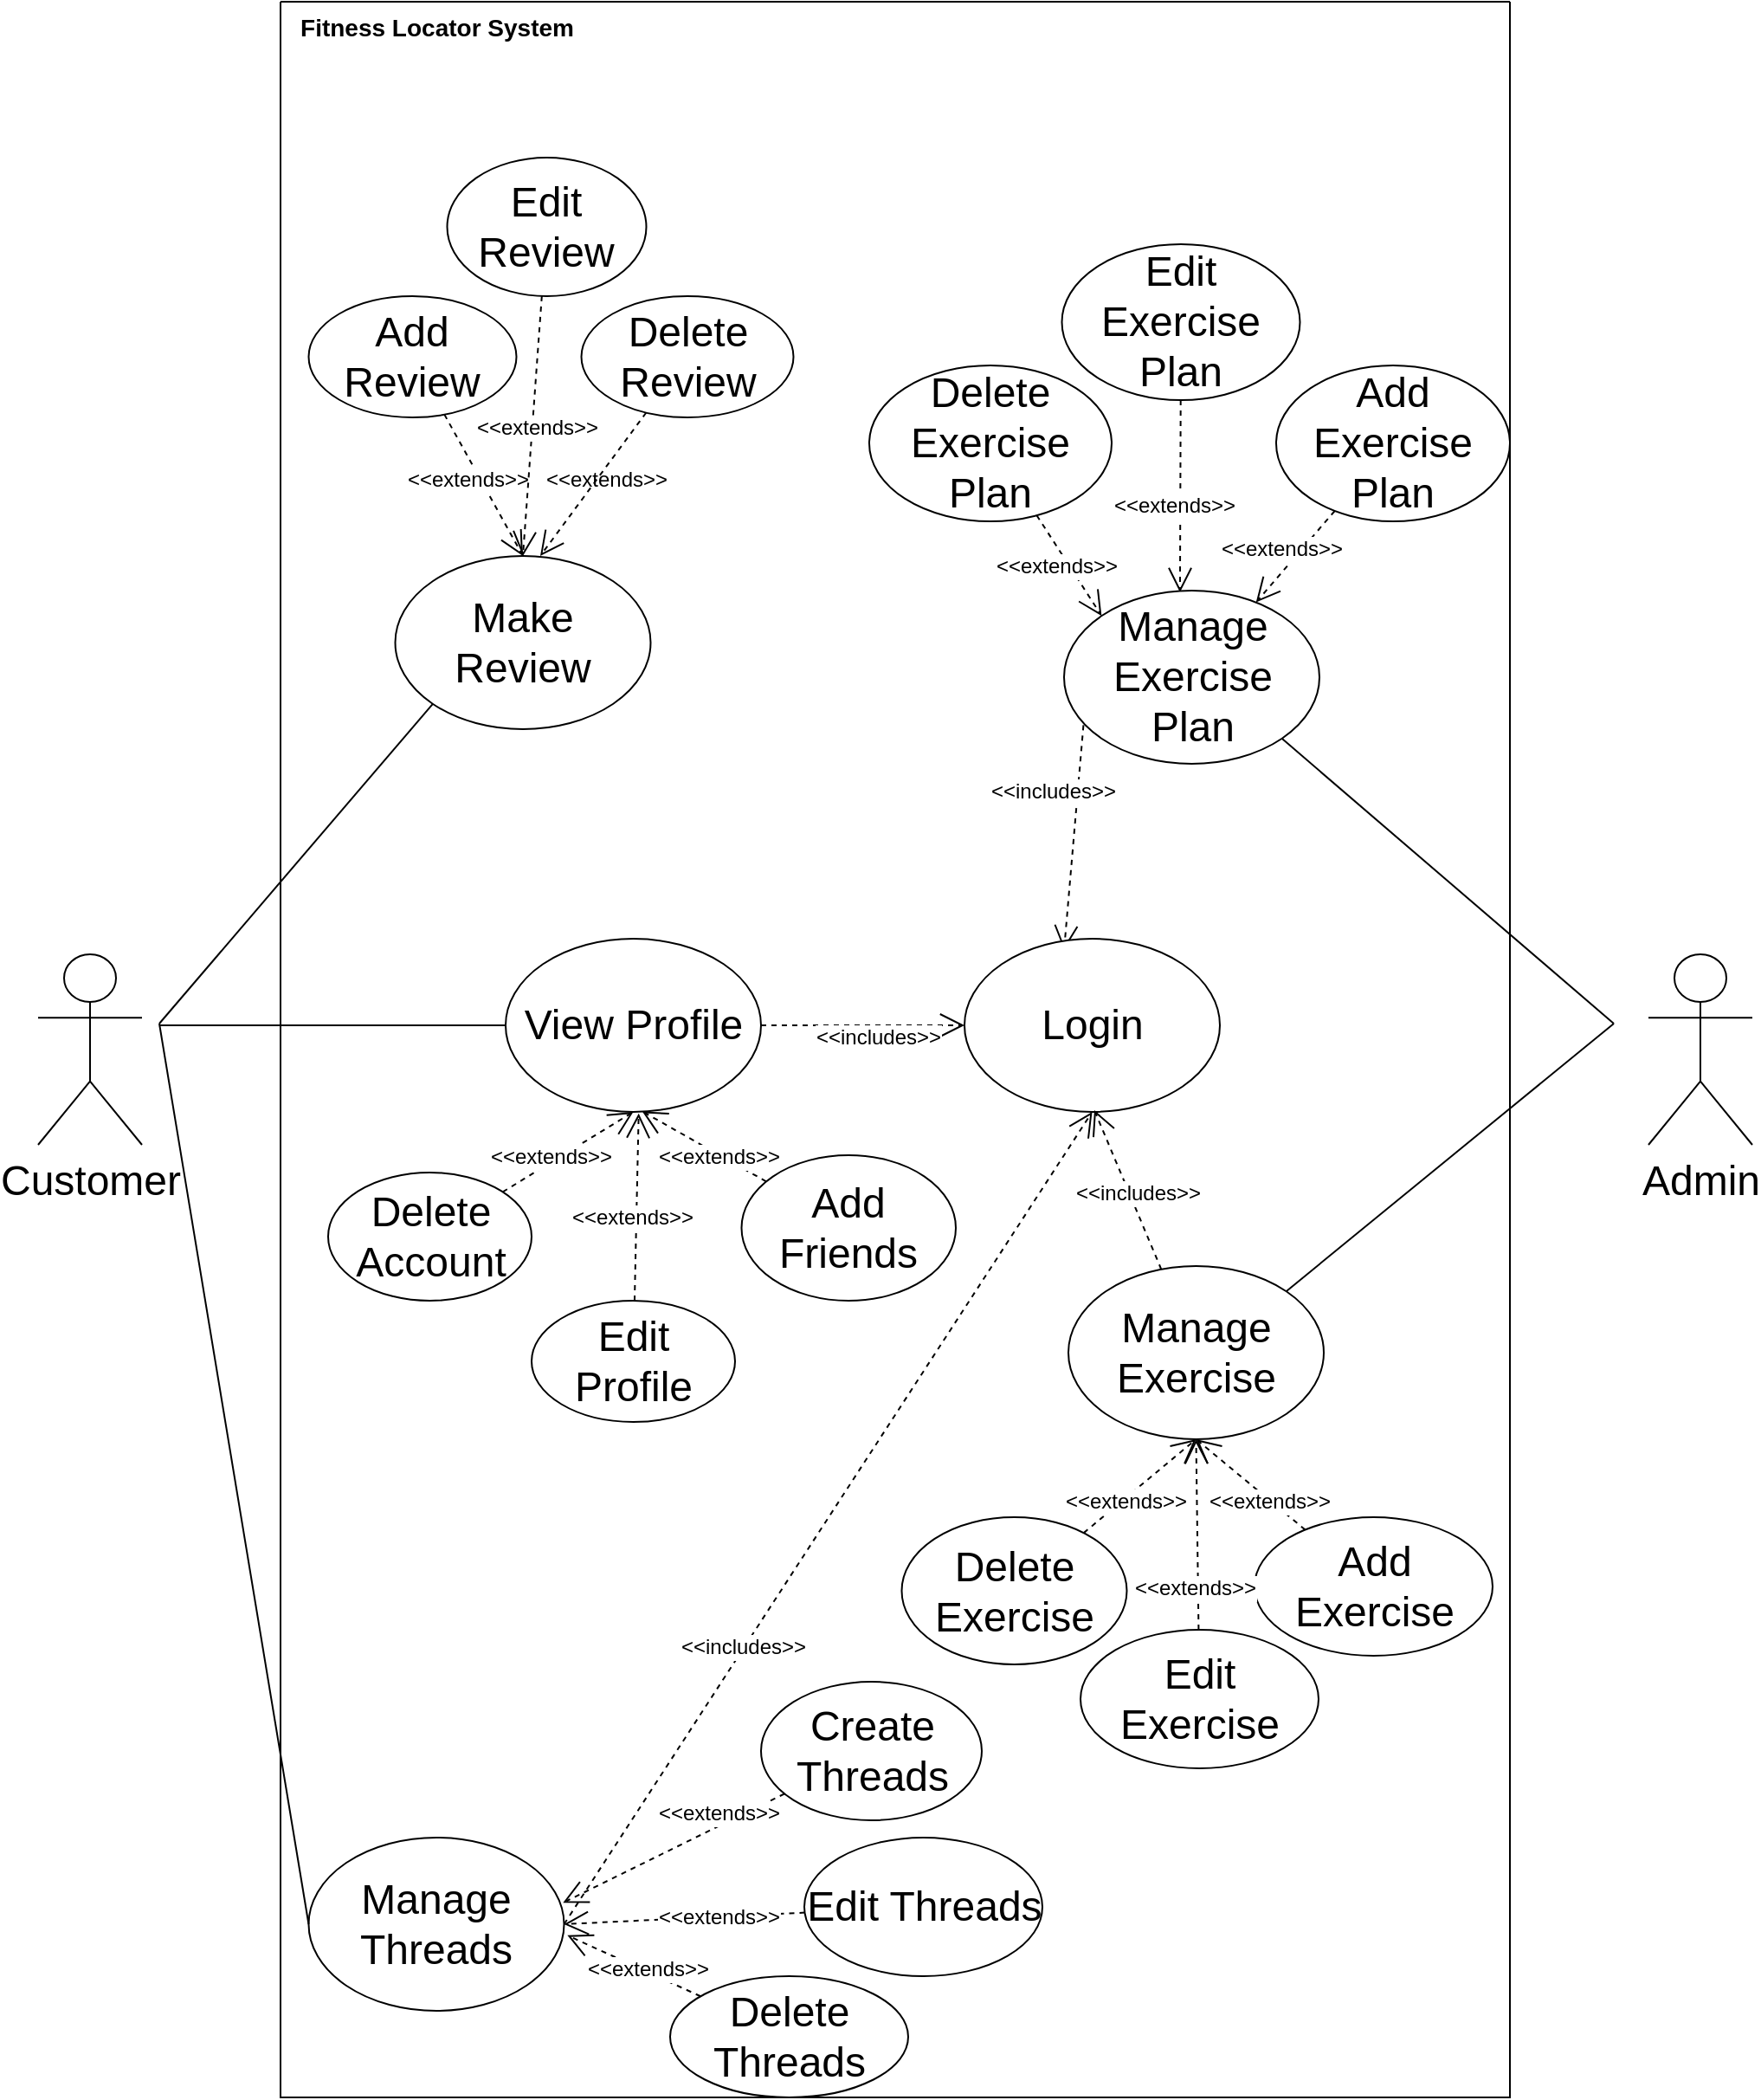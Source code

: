<mxfile version="20.8.13" type="device"><diagram name="Page-1" id="tRVtwV_-hVj9FFuP8jer"><mxGraphModel dx="1613" dy="656" grid="1" gridSize="10" guides="1" tooltips="1" connect="1" arrows="1" fold="1" page="1" pageScale="1" pageWidth="1169" pageHeight="1654" background="#ffffff" math="0" shadow="0"><root><mxCell id="0"/><mxCell id="1" parent="0"/><mxCell id="KAcp0YfM9wprWLXqT_AD-33" style="edgeStyle=none;shape=connector;rounded=0;orthogonalLoop=1;jettySize=auto;html=1;entryX=0;entryY=0.5;entryDx=0;entryDy=0;labelBackgroundColor=default;strokeColor=default;fontFamily=Helvetica;fontSize=24;fontColor=default;endArrow=none;" parent="1" target="SOyM_Y426K33glpWKXul-22" edge="1"><mxGeometry relative="1" as="geometry"><mxPoint x="150" y="631" as="sourcePoint"/></mxGeometry></mxCell><mxCell id="KAcp0YfM9wprWLXqT_AD-1" value="&lt;font style=&quot;font-size: 24px;&quot;&gt;Customer&lt;/font&gt;" style="shape=umlActor;verticalLabelPosition=bottom;verticalAlign=top;html=1;outlineConnect=0;" parent="1" vertex="1"><mxGeometry x="80" y="590" width="60" height="110" as="geometry"/></mxCell><mxCell id="KAcp0YfM9wprWLXqT_AD-2" value="" style="swimlane;startSize=0;movable=1;resizable=1;rotatable=1;deletable=1;editable=1;connectable=1;" parent="1" vertex="1"><mxGeometry x="220" y="40" width="710" height="1210" as="geometry"><mxRectangle x="250" y="170" width="50" height="40" as="alternateBounds"/></mxGeometry></mxCell><mxCell id="oe7CHUXL2gUd0-5IHiig-21" style="edgeStyle=none;shape=connector;rounded=0;orthogonalLoop=1;jettySize=auto;html=1;entryX=0;entryY=0;entryDx=0;entryDy=0;dashed=1;labelBackgroundColor=default;strokeColor=default;fontFamily=Helvetica;fontSize=24;fontColor=default;endArrow=open;endSize=12;" parent="KAcp0YfM9wprWLXqT_AD-2" source="KAcp0YfM9wprWLXqT_AD-12" target="KAcp0YfM9wprWLXqT_AD-25" edge="1"><mxGeometry relative="1" as="geometry"/></mxCell><mxCell id="KAcp0YfM9wprWLXqT_AD-12" value="Delete Exercise Plan" style="ellipse;whiteSpace=wrap;html=1;fontSize=24;" parent="KAcp0YfM9wprWLXqT_AD-2" vertex="1"><mxGeometry x="340" y="210" width="140" height="90" as="geometry"/></mxCell><mxCell id="oe7CHUXL2gUd0-5IHiig-20" style="edgeStyle=none;shape=connector;rounded=0;orthogonalLoop=1;jettySize=auto;html=1;entryX=0.454;entryY=0.01;entryDx=0;entryDy=0;dashed=1;labelBackgroundColor=default;strokeColor=default;fontFamily=Helvetica;fontSize=24;fontColor=default;endArrow=open;endSize=12;entryPerimeter=0;" parent="KAcp0YfM9wprWLXqT_AD-2" source="KAcp0YfM9wprWLXqT_AD-14" target="KAcp0YfM9wprWLXqT_AD-25" edge="1"><mxGeometry relative="1" as="geometry"/></mxCell><mxCell id="KAcp0YfM9wprWLXqT_AD-14" value="Edit Exercise Plan" style="ellipse;whiteSpace=wrap;html=1;fontSize=24;" parent="KAcp0YfM9wprWLXqT_AD-2" vertex="1"><mxGeometry x="451.25" y="140" width="137.5" height="90" as="geometry"/></mxCell><mxCell id="KAcp0YfM9wprWLXqT_AD-16" value="Make &lt;br&gt;Review" style="ellipse;whiteSpace=wrap;html=1;fontSize=24;" parent="KAcp0YfM9wprWLXqT_AD-2" vertex="1"><mxGeometry x="66.25" y="320" width="147.5" height="100" as="geometry"/></mxCell><mxCell id="oe7CHUXL2gUd0-5IHiig-1" style="edgeStyle=none;shape=connector;rounded=0;orthogonalLoop=1;jettySize=auto;html=1;entryX=0.5;entryY=0;entryDx=0;entryDy=0;dashed=1;labelBackgroundColor=default;strokeColor=default;fontFamily=Helvetica;fontSize=24;fontColor=default;endArrow=open;endSize=12;" parent="KAcp0YfM9wprWLXqT_AD-2" source="KAcp0YfM9wprWLXqT_AD-18" target="KAcp0YfM9wprWLXqT_AD-16" edge="1"><mxGeometry relative="1" as="geometry"/></mxCell><mxCell id="KAcp0YfM9wprWLXqT_AD-18" value="Add Review" style="ellipse;whiteSpace=wrap;html=1;fontSize=24;" parent="KAcp0YfM9wprWLXqT_AD-2" vertex="1"><mxGeometry x="16.25" y="170" width="120" height="70" as="geometry"/></mxCell><mxCell id="KAcp0YfM9wprWLXqT_AD-17" value="Delete Review" style="ellipse;whiteSpace=wrap;html=1;fontSize=24;" parent="KAcp0YfM9wprWLXqT_AD-2" vertex="1"><mxGeometry x="173.75" y="170" width="122.5" height="70" as="geometry"/></mxCell><mxCell id="SOyM_Y426K33glpWKXul-27" style="edgeStyle=none;shape=connector;rounded=0;orthogonalLoop=1;jettySize=auto;html=1;exitX=0.076;exitY=0.777;exitDx=0;exitDy=0;entryX=0.39;entryY=0.065;entryDx=0;entryDy=0;entryPerimeter=0;dashed=1;labelBackgroundColor=default;strokeColor=default;fontFamily=Helvetica;fontSize=11;fontColor=default;endArrow=open;endSize=12;exitPerimeter=0;" parent="KAcp0YfM9wprWLXqT_AD-2" source="KAcp0YfM9wprWLXqT_AD-25" target="SOyM_Y426K33glpWKXul-16" edge="1"><mxGeometry relative="1" as="geometry"/></mxCell><mxCell id="KAcp0YfM9wprWLXqT_AD-25" value="Manage Exercise Plan" style="ellipse;whiteSpace=wrap;html=1;fontSize=24;" parent="KAcp0YfM9wprWLXqT_AD-2" vertex="1"><mxGeometry x="452.5" y="340" width="147.5" height="100" as="geometry"/></mxCell><mxCell id="oe7CHUXL2gUd0-5IHiig-14" style="edgeStyle=none;shape=connector;rounded=0;orthogonalLoop=1;jettySize=auto;html=1;entryX=0.5;entryY=1;entryDx=0;entryDy=0;dashed=1;labelBackgroundColor=default;strokeColor=default;fontFamily=Helvetica;fontSize=24;fontColor=default;endArrow=open;endSize=12;" parent="KAcp0YfM9wprWLXqT_AD-2" source="KAcp0YfM9wprWLXqT_AD-28" target="KAcp0YfM9wprWLXqT_AD-30" edge="1"><mxGeometry relative="1" as="geometry"/></mxCell><mxCell id="KAcp0YfM9wprWLXqT_AD-28" value="Edit Exercise" style="ellipse;whiteSpace=wrap;html=1;fontSize=24;" parent="KAcp0YfM9wprWLXqT_AD-2" vertex="1"><mxGeometry x="462" y="940" width="137.5" height="80" as="geometry"/></mxCell><mxCell id="oe7CHUXL2gUd0-5IHiig-13" style="edgeStyle=none;shape=connector;rounded=0;orthogonalLoop=1;jettySize=auto;html=1;entryX=0.5;entryY=1;entryDx=0;entryDy=0;dashed=1;labelBackgroundColor=default;strokeColor=default;fontFamily=Helvetica;fontSize=24;fontColor=default;endArrow=open;endSize=12;" parent="KAcp0YfM9wprWLXqT_AD-2" source="KAcp0YfM9wprWLXqT_AD-29" target="KAcp0YfM9wprWLXqT_AD-30" edge="1"><mxGeometry relative="1" as="geometry"/></mxCell><mxCell id="KAcp0YfM9wprWLXqT_AD-29" value="Delete Exercise" style="ellipse;whiteSpace=wrap;html=1;fontSize=24;" parent="KAcp0YfM9wprWLXqT_AD-2" vertex="1"><mxGeometry x="358.75" y="875" width="130" height="85" as="geometry"/></mxCell><mxCell id="KAcp0YfM9wprWLXqT_AD-30" value="Manage Exercise" style="ellipse;whiteSpace=wrap;html=1;fontSize=24;" parent="KAcp0YfM9wprWLXqT_AD-2" vertex="1"><mxGeometry x="455" y="730" width="147.5" height="100" as="geometry"/></mxCell><mxCell id="SOyM_Y426K33glpWKXul-59" style="edgeStyle=none;shape=connector;rounded=0;orthogonalLoop=1;jettySize=auto;html=1;entryX=0.5;entryY=1;entryDx=0;entryDy=0;dashed=1;labelBackgroundColor=default;strokeColor=default;fontFamily=Helvetica;fontSize=11;fontColor=default;endArrow=open;endSize=12;exitX=1;exitY=0.5;exitDx=0;exitDy=0;" parent="KAcp0YfM9wprWLXqT_AD-2" source="KAcp0YfM9wprWLXqT_AD-42" target="SOyM_Y426K33glpWKXul-16" edge="1"><mxGeometry relative="1" as="geometry"/></mxCell><mxCell id="KAcp0YfM9wprWLXqT_AD-42" value="Manage Threads" style="ellipse;whiteSpace=wrap;html=1;fontSize=24;" parent="KAcp0YfM9wprWLXqT_AD-2" vertex="1"><mxGeometry x="16.25" y="1060" width="147.5" height="100" as="geometry"/></mxCell><mxCell id="KAcp0YfM9wprWLXqT_AD-43" value="Edit Threads" style="ellipse;whiteSpace=wrap;html=1;fontSize=24;" parent="KAcp0YfM9wprWLXqT_AD-2" vertex="1"><mxGeometry x="302.5" y="1060" width="137.5" height="80" as="geometry"/></mxCell><mxCell id="oe7CHUXL2gUd0-5IHiig-9" style="edgeStyle=none;shape=connector;rounded=0;orthogonalLoop=1;jettySize=auto;html=1;entryX=1.013;entryY=0.564;entryDx=0;entryDy=0;entryPerimeter=0;dashed=1;labelBackgroundColor=default;strokeColor=default;fontFamily=Helvetica;fontSize=24;fontColor=default;endArrow=open;endSize=12;" parent="KAcp0YfM9wprWLXqT_AD-2" source="KAcp0YfM9wprWLXqT_AD-44" target="KAcp0YfM9wprWLXqT_AD-42" edge="1"><mxGeometry relative="1" as="geometry"/></mxCell><mxCell id="KAcp0YfM9wprWLXqT_AD-44" value="Delete Threads" style="ellipse;whiteSpace=wrap;html=1;fontSize=24;" parent="KAcp0YfM9wprWLXqT_AD-2" vertex="1"><mxGeometry x="225" y="1140" width="137.5" height="70" as="geometry"/></mxCell><mxCell id="KAcp0YfM9wprWLXqT_AD-125" value="&lt;font style=&quot;font-size: 14px;&quot;&gt;&lt;b&gt;Fitness Locator System&lt;/b&gt;&lt;/font&gt;" style="text;html=1;align=center;verticalAlign=middle;resizable=0;points=[];autosize=1;strokeColor=none;fillColor=none;fontSize=12;fontFamily=Helvetica;fontColor=default;" parent="KAcp0YfM9wprWLXqT_AD-2" vertex="1"><mxGeometry width="180" height="30" as="geometry"/></mxCell><mxCell id="oe7CHUXL2gUd0-5IHiig-7" style="edgeStyle=none;shape=connector;rounded=0;orthogonalLoop=1;jettySize=auto;html=1;entryX=0.996;entryY=0.376;entryDx=0;entryDy=0;dashed=1;labelBackgroundColor=default;strokeColor=default;fontFamily=Helvetica;fontSize=24;fontColor=default;endArrow=open;endSize=12;entryPerimeter=0;" parent="KAcp0YfM9wprWLXqT_AD-2" source="SOyM_Y426K33glpWKXul-1" target="KAcp0YfM9wprWLXqT_AD-42" edge="1"><mxGeometry relative="1" as="geometry"/></mxCell><mxCell id="SOyM_Y426K33glpWKXul-1" value="Create&lt;br&gt;Threads" style="ellipse;whiteSpace=wrap;html=1;fontSize=24;" parent="KAcp0YfM9wprWLXqT_AD-2" vertex="1"><mxGeometry x="277.5" y="970" width="127.5" height="80" as="geometry"/></mxCell><mxCell id="oe7CHUXL2gUd0-5IHiig-15" style="edgeStyle=none;shape=connector;rounded=0;orthogonalLoop=1;jettySize=auto;html=1;entryX=0.5;entryY=1;entryDx=0;entryDy=0;dashed=1;labelBackgroundColor=default;strokeColor=default;fontFamily=Helvetica;fontSize=24;fontColor=default;endArrow=open;endSize=12;" parent="KAcp0YfM9wprWLXqT_AD-2" source="SOyM_Y426K33glpWKXul-6" target="KAcp0YfM9wprWLXqT_AD-30" edge="1"><mxGeometry relative="1" as="geometry"/></mxCell><mxCell id="SOyM_Y426K33glpWKXul-6" value="Add Exercise" style="ellipse;whiteSpace=wrap;html=1;fontSize=24;" parent="KAcp0YfM9wprWLXqT_AD-2" vertex="1"><mxGeometry x="562.5" y="875" width="137.5" height="80" as="geometry"/></mxCell><mxCell id="SOyM_Y426K33glpWKXul-9" value="Edit Review" style="ellipse;whiteSpace=wrap;html=1;fontSize=24;" parent="KAcp0YfM9wprWLXqT_AD-2" vertex="1"><mxGeometry x="96.25" y="90" width="115" height="80" as="geometry"/></mxCell><mxCell id="SOyM_Y426K33glpWKXul-16" value="Login" style="ellipse;whiteSpace=wrap;html=1;fontSize=24;" parent="KAcp0YfM9wprWLXqT_AD-2" vertex="1"><mxGeometry x="395" y="541" width="147.5" height="100" as="geometry"/></mxCell><mxCell id="SOyM_Y426K33glpWKXul-28" style="edgeStyle=none;shape=connector;rounded=0;orthogonalLoop=1;jettySize=auto;html=1;entryX=0;entryY=0.5;entryDx=0;entryDy=0;dashed=1;labelBackgroundColor=default;strokeColor=default;fontFamily=Helvetica;fontSize=11;fontColor=default;endArrow=open;endSize=12;" parent="KAcp0YfM9wprWLXqT_AD-2" source="SOyM_Y426K33glpWKXul-22" target="SOyM_Y426K33glpWKXul-16" edge="1"><mxGeometry relative="1" as="geometry"/></mxCell><mxCell id="SOyM_Y426K33glpWKXul-22" value="View Profile" style="ellipse;whiteSpace=wrap;html=1;fontSize=24;" parent="KAcp0YfM9wprWLXqT_AD-2" vertex="1"><mxGeometry x="130" y="541" width="147.5" height="100" as="geometry"/></mxCell><mxCell id="oe7CHUXL2gUd0-5IHiig-19" style="edgeStyle=none;shape=connector;rounded=0;orthogonalLoop=1;jettySize=auto;html=1;dashed=1;labelBackgroundColor=default;strokeColor=default;fontFamily=Helvetica;fontSize=24;fontColor=default;endArrow=open;endSize=12;" parent="KAcp0YfM9wprWLXqT_AD-2" source="SOyM_Y426K33glpWKXul-23" target="KAcp0YfM9wprWLXqT_AD-25" edge="1"><mxGeometry relative="1" as="geometry"/></mxCell><mxCell id="SOyM_Y426K33glpWKXul-23" value="Add Exercise Plan" style="ellipse;whiteSpace=wrap;html=1;fontSize=24;" parent="KAcp0YfM9wprWLXqT_AD-2" vertex="1"><mxGeometry x="575" y="210" width="135" height="90" as="geometry"/></mxCell><mxCell id="SOyM_Y426K33glpWKXul-61" style="edgeStyle=none;shape=connector;rounded=0;orthogonalLoop=1;jettySize=auto;html=1;entryX=0.5;entryY=1;entryDx=0;entryDy=0;dashed=1;labelBackgroundColor=default;strokeColor=default;fontFamily=Helvetica;fontSize=11;fontColor=default;endArrow=open;endSize=12;" parent="KAcp0YfM9wprWLXqT_AD-2" source="SOyM_Y426K33glpWKXul-31" target="SOyM_Y426K33glpWKXul-22" edge="1"><mxGeometry relative="1" as="geometry"/></mxCell><mxCell id="SOyM_Y426K33glpWKXul-31" value="Delete Account" style="ellipse;whiteSpace=wrap;html=1;fontSize=24;" parent="KAcp0YfM9wprWLXqT_AD-2" vertex="1"><mxGeometry x="27.5" y="676" width="117.5" height="74" as="geometry"/></mxCell><mxCell id="SOyM_Y426K33glpWKXul-32" value="Edit Profile" style="ellipse;whiteSpace=wrap;html=1;fontSize=24;" parent="KAcp0YfM9wprWLXqT_AD-2" vertex="1"><mxGeometry x="145" y="750" width="117.5" height="70" as="geometry"/></mxCell><mxCell id="SOyM_Y426K33glpWKXul-33" value="Add Friends" style="ellipse;whiteSpace=wrap;html=1;fontSize=24;" parent="KAcp0YfM9wprWLXqT_AD-2" vertex="1"><mxGeometry x="266.25" y="666" width="123.75" height="84" as="geometry"/></mxCell><mxCell id="SOyM_Y426K33glpWKXul-50" value="&amp;lt;&amp;lt;includes&amp;gt;&amp;gt;" style="edgeLabel;html=1;align=center;verticalAlign=middle;resizable=0;points=[];fontSize=12;fontFamily=Helvetica;fontColor=default;" parent="KAcp0YfM9wprWLXqT_AD-2" vertex="1" connectable="0"><mxGeometry x="340.005" y="629.996" as="geometry"><mxPoint x="5" y="-32" as="offset"/></mxGeometry></mxCell><mxCell id="SOyM_Y426K33glpWKXul-51" value="&amp;lt;&amp;lt;includes&amp;gt;&amp;gt;" style="edgeLabel;html=1;align=center;verticalAlign=middle;resizable=0;points=[];fontSize=12;fontFamily=Helvetica;fontColor=default;" parent="KAcp0YfM9wprWLXqT_AD-2" vertex="1" connectable="0"><mxGeometry x="386.255" y="439.996" as="geometry"><mxPoint x="59" y="16" as="offset"/></mxGeometry></mxCell><mxCell id="SOyM_Y426K33glpWKXul-60" value="&amp;lt;&amp;lt;includes&amp;gt;&amp;gt;" style="edgeLabel;html=1;align=center;verticalAlign=middle;resizable=0;points=[];fontSize=12;fontFamily=Helvetica;fontColor=default;" parent="KAcp0YfM9wprWLXqT_AD-2" vertex="1" connectable="0"><mxGeometry x="157.505" y="429.996" as="geometry"><mxPoint x="109" y="520" as="offset"/></mxGeometry></mxCell><mxCell id="SOyM_Y426K33glpWKXul-63" style="edgeStyle=none;shape=connector;rounded=0;orthogonalLoop=1;jettySize=auto;html=1;dashed=1;labelBackgroundColor=default;strokeColor=default;fontFamily=Helvetica;fontSize=11;fontColor=default;endArrow=open;endSize=12;entryX=0.535;entryY=0.997;entryDx=0;entryDy=0;entryPerimeter=0;" parent="KAcp0YfM9wprWLXqT_AD-2" source="SOyM_Y426K33glpWKXul-33" target="SOyM_Y426K33glpWKXul-22" edge="1"><mxGeometry relative="1" as="geometry"><mxPoint x="215" y="646" as="targetPoint"/></mxGeometry></mxCell><mxCell id="SOyM_Y426K33glpWKXul-62" style="edgeStyle=none;shape=connector;rounded=0;orthogonalLoop=1;jettySize=auto;html=1;dashed=1;labelBackgroundColor=default;strokeColor=default;fontFamily=Helvetica;fontSize=11;fontColor=default;endArrow=open;endSize=12;entryX=0.521;entryY=1.009;entryDx=0;entryDy=0;entryPerimeter=0;" parent="KAcp0YfM9wprWLXqT_AD-2" source="SOyM_Y426K33glpWKXul-32" target="SOyM_Y426K33glpWKXul-22" edge="1"><mxGeometry relative="1" as="geometry"><mxPoint x="206.25" y="646" as="targetPoint"/></mxGeometry></mxCell><mxCell id="SOyM_Y426K33glpWKXul-64" value="&amp;lt;&amp;lt;extends&amp;gt;&amp;gt;" style="edgeLabel;html=1;align=center;verticalAlign=middle;resizable=0;points=[];fontSize=12;fontFamily=Helvetica;fontColor=default;" parent="KAcp0YfM9wprWLXqT_AD-2" vertex="1" connectable="0"><mxGeometry x="147.505" y="640.996" as="geometry"><mxPoint x="8" y="26" as="offset"/></mxGeometry></mxCell><mxCell id="SOyM_Y426K33glpWKXul-65" value="&amp;lt;&amp;lt;extends&amp;gt;&amp;gt;" style="edgeLabel;html=1;align=center;verticalAlign=middle;resizable=0;points=[];fontSize=12;fontFamily=Helvetica;fontColor=default;" parent="KAcp0YfM9wprWLXqT_AD-2" vertex="1" connectable="0"><mxGeometry x="195.005" y="675.996" as="geometry"><mxPoint x="8" y="26" as="offset"/></mxGeometry></mxCell><mxCell id="SOyM_Y426K33glpWKXul-66" value="&amp;lt;&amp;lt;extends&amp;gt;&amp;gt;" style="edgeLabel;html=1;align=center;verticalAlign=middle;resizable=0;points=[];fontSize=12;fontFamily=Helvetica;fontColor=default;" parent="KAcp0YfM9wprWLXqT_AD-2" vertex="1" connectable="0"><mxGeometry x="245.005" y="640.996" as="geometry"><mxPoint x="8" y="26" as="offset"/></mxGeometry></mxCell><mxCell id="oe7CHUXL2gUd0-5IHiig-6" value="&amp;lt;&amp;lt;extends&amp;gt;&amp;gt;" style="edgeLabel;html=1;align=center;verticalAlign=middle;resizable=0;points=[];fontSize=12;fontFamily=Helvetica;fontColor=default;" parent="KAcp0YfM9wprWLXqT_AD-2" vertex="1" connectable="0"><mxGeometry x="100.005" y="249.996" as="geometry"><mxPoint x="8" y="26" as="offset"/></mxGeometry></mxCell><mxCell id="oe7CHUXL2gUd0-5IHiig-8" style="edgeStyle=none;shape=connector;rounded=0;orthogonalLoop=1;jettySize=auto;html=1;dashed=1;labelBackgroundColor=default;strokeColor=default;fontFamily=Helvetica;fontSize=24;fontColor=default;endArrow=open;endSize=12;entryX=1;entryY=0.5;entryDx=0;entryDy=0;" parent="KAcp0YfM9wprWLXqT_AD-2" source="KAcp0YfM9wprWLXqT_AD-43" target="KAcp0YfM9wprWLXqT_AD-42" edge="1"><mxGeometry relative="1" as="geometry"><mxPoint x="298.75" y="1100" as="targetPoint"/></mxGeometry></mxCell><mxCell id="oe7CHUXL2gUd0-5IHiig-10" value="&amp;lt;&amp;lt;extends&amp;gt;&amp;gt;" style="edgeLabel;html=1;align=center;verticalAlign=middle;resizable=0;points=[];fontSize=12;fontFamily=Helvetica;fontColor=default;" parent="KAcp0YfM9wprWLXqT_AD-2" vertex="1" connectable="0"><mxGeometry x="203.755" y="1109.996" as="geometry"><mxPoint x="8" y="26" as="offset"/></mxGeometry></mxCell><mxCell id="oe7CHUXL2gUd0-5IHiig-11" value="&amp;lt;&amp;lt;extends&amp;gt;&amp;gt;" style="edgeLabel;html=1;align=center;verticalAlign=middle;resizable=0;points=[];fontSize=12;fontFamily=Helvetica;fontColor=default;" parent="KAcp0YfM9wprWLXqT_AD-2" vertex="1" connectable="0"><mxGeometry x="245.005" y="1019.996" as="geometry"><mxPoint x="8" y="26" as="offset"/></mxGeometry></mxCell><mxCell id="oe7CHUXL2gUd0-5IHiig-12" value="&amp;lt;&amp;lt;extends&amp;gt;&amp;gt;" style="edgeLabel;html=1;align=center;verticalAlign=middle;resizable=0;points=[];fontSize=12;fontFamily=Helvetica;fontColor=default;" parent="KAcp0YfM9wprWLXqT_AD-2" vertex="1" connectable="0"><mxGeometry x="245.005" y="1079.996" as="geometry"><mxPoint x="8" y="26" as="offset"/></mxGeometry></mxCell><mxCell id="oe7CHUXL2gUd0-5IHiig-16" value="&amp;lt;&amp;lt;extends&amp;gt;&amp;gt;" style="edgeLabel;html=1;align=center;verticalAlign=middle;resizable=0;points=[];fontSize=12;fontFamily=Helvetica;fontColor=default;" parent="KAcp0YfM9wprWLXqT_AD-2" vertex="1" connectable="0"><mxGeometry x="480.005" y="839.996" as="geometry"><mxPoint x="8" y="26" as="offset"/></mxGeometry></mxCell><mxCell id="oe7CHUXL2gUd0-5IHiig-17" value="&amp;lt;&amp;lt;extends&amp;gt;&amp;gt;" style="edgeLabel;html=1;align=center;verticalAlign=middle;resizable=0;points=[];fontSize=12;fontFamily=Helvetica;fontColor=default;" parent="KAcp0YfM9wprWLXqT_AD-2" vertex="1" connectable="0"><mxGeometry x="562.505" y="839.996" as="geometry"><mxPoint x="8" y="26" as="offset"/></mxGeometry></mxCell><mxCell id="oe7CHUXL2gUd0-5IHiig-18" value="&amp;lt;&amp;lt;extends&amp;gt;&amp;gt;" style="edgeLabel;html=1;align=center;verticalAlign=middle;resizable=0;points=[];fontSize=12;fontFamily=Helvetica;fontColor=default;" parent="KAcp0YfM9wprWLXqT_AD-2" vertex="1" connectable="0"><mxGeometry x="520.005" y="889.996" as="geometry"><mxPoint x="8" y="26" as="offset"/></mxGeometry></mxCell><mxCell id="oe7CHUXL2gUd0-5IHiig-22" value="&amp;lt;&amp;lt;extends&amp;gt;&amp;gt;" style="edgeLabel;html=1;align=center;verticalAlign=middle;resizable=0;points=[];fontSize=12;fontFamily=Helvetica;fontColor=default;" parent="KAcp0YfM9wprWLXqT_AD-2" vertex="1" connectable="0"><mxGeometry x="440.005" y="299.996" as="geometry"><mxPoint x="8" y="26" as="offset"/></mxGeometry></mxCell><mxCell id="oe7CHUXL2gUd0-5IHiig-23" value="&amp;lt;&amp;lt;extends&amp;gt;&amp;gt;" style="edgeLabel;html=1;align=center;verticalAlign=middle;resizable=0;points=[];fontSize=12;fontFamily=Helvetica;fontColor=default;" parent="KAcp0YfM9wprWLXqT_AD-2" vertex="1" connectable="0"><mxGeometry x="507.505" y="264.996" as="geometry"><mxPoint x="8" y="26" as="offset"/></mxGeometry></mxCell><mxCell id="oe7CHUXL2gUd0-5IHiig-24" value="&amp;lt;&amp;lt;extends&amp;gt;&amp;gt;" style="edgeLabel;html=1;align=center;verticalAlign=middle;resizable=0;points=[];fontSize=12;fontFamily=Helvetica;fontColor=default;" parent="KAcp0YfM9wprWLXqT_AD-2" vertex="1" connectable="0"><mxGeometry x="570.005" y="289.996" as="geometry"><mxPoint x="8" y="26" as="offset"/></mxGeometry></mxCell><mxCell id="oe7CHUXL2gUd0-5IHiig-4" value="&amp;lt;&amp;lt;extends&amp;gt;&amp;gt;" style="edgeLabel;html=1;align=center;verticalAlign=middle;resizable=0;points=[];fontSize=12;fontFamily=Helvetica;fontColor=default;" parent="KAcp0YfM9wprWLXqT_AD-2" vertex="1" connectable="0"><mxGeometry x="180.005" y="249.996" as="geometry"><mxPoint x="8" y="26" as="offset"/></mxGeometry></mxCell><mxCell id="KAcp0YfM9wprWLXqT_AD-38" style="edgeStyle=none;shape=connector;rounded=0;orthogonalLoop=1;jettySize=auto;html=1;entryX=1;entryY=1;entryDx=0;entryDy=0;labelBackgroundColor=default;strokeColor=default;fontFamily=Helvetica;fontSize=24;fontColor=default;endArrow=none;" parent="1" target="KAcp0YfM9wprWLXqT_AD-25" edge="1"><mxGeometry relative="1" as="geometry"><mxPoint x="990" y="630" as="sourcePoint"/></mxGeometry></mxCell><mxCell id="KAcp0YfM9wprWLXqT_AD-20" value="&lt;font style=&quot;font-size: 24px;&quot;&gt;Admin&lt;/font&gt;" style="shape=umlActor;verticalLabelPosition=bottom;verticalAlign=top;html=1;outlineConnect=0;" parent="1" vertex="1"><mxGeometry x="1010" y="590" width="60" height="110" as="geometry"/></mxCell><mxCell id="KAcp0YfM9wprWLXqT_AD-72" style="edgeStyle=none;shape=connector;rounded=0;orthogonalLoop=1;jettySize=auto;html=1;labelBackgroundColor=default;strokeColor=default;fontFamily=Helvetica;fontSize=24;fontColor=default;endArrow=none;exitX=0;exitY=0.5;exitDx=0;exitDy=0;" parent="1" source="KAcp0YfM9wprWLXqT_AD-42" edge="1"><mxGeometry relative="1" as="geometry"><mxPoint x="150" y="630" as="targetPoint"/><mxPoint x="308" y="1440" as="sourcePoint"/></mxGeometry></mxCell><mxCell id="oe7CHUXL2gUd0-5IHiig-2" style="edgeStyle=none;shape=connector;rounded=0;orthogonalLoop=1;jettySize=auto;html=1;dashed=1;labelBackgroundColor=default;strokeColor=default;fontFamily=Helvetica;fontSize=24;fontColor=default;endArrow=open;endSize=12;" parent="1" source="SOyM_Y426K33glpWKXul-9" edge="1"><mxGeometry relative="1" as="geometry"><mxPoint x="360" y="360" as="targetPoint"/></mxGeometry></mxCell><mxCell id="oe7CHUXL2gUd0-5IHiig-3" style="edgeStyle=none;shape=connector;rounded=0;orthogonalLoop=1;jettySize=auto;html=1;dashed=1;labelBackgroundColor=default;strokeColor=default;fontFamily=Helvetica;fontSize=24;fontColor=default;endArrow=open;endSize=12;" parent="1" source="KAcp0YfM9wprWLXqT_AD-17" edge="1"><mxGeometry relative="1" as="geometry"><mxPoint x="370" y="360" as="targetPoint"/></mxGeometry></mxCell><mxCell id="oe7CHUXL2gUd0-5IHiig-5" value="&amp;lt;&amp;lt;extends&amp;gt;&amp;gt;" style="edgeLabel;html=1;align=center;verticalAlign=middle;resizable=0;points=[];fontSize=12;fontFamily=Helvetica;fontColor=default;" parent="1" vertex="1" connectable="0"><mxGeometry x="360.005" y="259.996" as="geometry"><mxPoint x="8" y="26" as="offset"/></mxGeometry></mxCell><mxCell id="8P9UEABXS51-eZi7nMLq-1" style="edgeStyle=none;shape=connector;rounded=0;orthogonalLoop=1;jettySize=auto;html=1;exitX=0;exitY=1;exitDx=0;exitDy=0;labelBackgroundColor=default;strokeColor=default;fontFamily=Helvetica;fontSize=24;fontColor=default;endArrow=none;" edge="1" parent="1" source="KAcp0YfM9wprWLXqT_AD-16"><mxGeometry relative="1" as="geometry"><mxPoint x="150" y="630" as="targetPoint"/></mxGeometry></mxCell><mxCell id="8P9UEABXS51-eZi7nMLq-4" style="edgeStyle=none;shape=connector;rounded=0;orthogonalLoop=1;jettySize=auto;html=1;exitX=1;exitY=0;exitDx=0;exitDy=0;labelBackgroundColor=default;strokeColor=default;fontFamily=Helvetica;fontSize=24;fontColor=default;endArrow=none;" edge="1" parent="1" source="KAcp0YfM9wprWLXqT_AD-30"><mxGeometry relative="1" as="geometry"><mxPoint x="990" y="630" as="targetPoint"/></mxGeometry></mxCell><mxCell id="8P9UEABXS51-eZi7nMLq-6" style="edgeStyle=none;shape=connector;rounded=0;orthogonalLoop=1;jettySize=auto;html=1;dashed=1;labelBackgroundColor=default;strokeColor=default;fontFamily=Helvetica;fontSize=11;fontColor=default;endArrow=open;endSize=12;" edge="1" parent="1" source="KAcp0YfM9wprWLXqT_AD-30"><mxGeometry relative="1" as="geometry"><mxPoint x="690" y="680" as="targetPoint"/></mxGeometry></mxCell><mxCell id="8P9UEABXS51-eZi7nMLq-7" value="&amp;lt;&amp;lt;includes&amp;gt;&amp;gt;" style="edgeLabel;html=1;align=center;verticalAlign=middle;resizable=0;points=[];fontSize=12;fontFamily=Helvetica;fontColor=default;" vertex="1" connectable="0" parent="1"><mxGeometry x="710.005" y="759.996" as="geometry"><mxPoint x="5" y="-32" as="offset"/></mxGeometry></mxCell></root></mxGraphModel></diagram></mxfile>